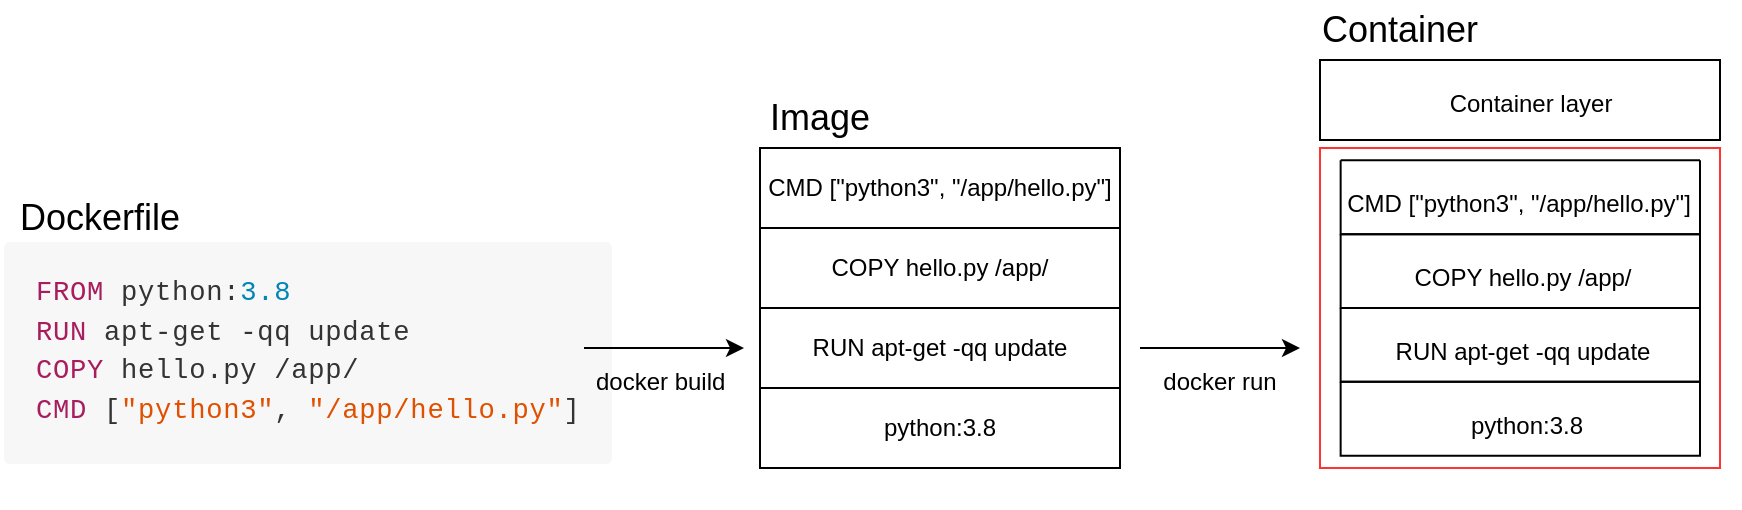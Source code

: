 <mxfile version="16.6.4" type="github">
  <diagram id="V479EQ7KAgkgUyLgjUdQ" name="Page-1">
    <mxGraphModel dx="745" dy="408" grid="1" gridSize="10" guides="1" tooltips="1" connect="1" arrows="1" fold="1" page="1" pageScale="1" pageWidth="827" pageHeight="1169" math="0" shadow="0">
      <root>
        <mxCell id="0" />
        <mxCell id="1" parent="0" />
        <mxCell id="4ZzyJBohuDkeGVYwBfIt-1" value="&lt;pre class=&quot;part in-view&quot; title=&quot;&quot; style=&quot;box-sizing: border-box ; border: inherit ; overflow: auto ; font-family: &amp;quot;menlo&amp;quot; , &amp;quot;monaco&amp;quot; , &amp;quot;consolas&amp;quot; , &amp;quot;courier new&amp;quot; , monospace ; font-size: 13.6px ; display: block ; padding: 16px ; margin: 0px 0px 16px ; line-height: 1.45 ; color: rgb(51 , 51 , 51) ; word-break: break-all ; overflow-wrap: normal ; background-color: rgb(247 , 247 , 247) ; border-radius: 3px ; font-style: normal ; font-weight: 400 ; letter-spacing: 0.35px ; text-indent: 0px ; text-transform: none ; word-spacing: 0px&quot;&gt;&lt;code class=&quot;dockerfile hljs&quot; style=&quot;box-sizing: border-box; border: 0px; font-family: menlo, monaco, consolas, &amp;quot;courier new&amp;quot;, monospace; font-size: 13.6px; padding: 0px; color: inherit; background: transparent; border-radius: 3px; display: inline; overflow: visible; margin: 0px; word-break: normal; line-height: inherit; overflow-wrap: normal;&quot;&gt;&lt;span class=&quot;hljs-keyword&quot; style=&quot;box-sizing: border-box ; border-color: rgba(231 , 231 , 231 ,) ; color: rgb(167 , 29 , 93)&quot;&gt;FROM&lt;/span&gt; python:&lt;span class=&quot;hljs-number&quot; style=&quot;box-sizing: border-box ; border-color: rgba(231 , 231 , 231 ,) ; color: rgb(0 , 134 , 179)&quot;&gt;3.8&lt;/span&gt;&#xa;&lt;span class=&quot;hljs-keyword&quot; style=&quot;box-sizing: border-box ; border-color: rgba(231 , 231 , 231 ,) ; color: rgb(167 , 29 , 93)&quot;&gt;RUN&lt;/span&gt;&lt;span class=&quot;language-bash&quot; style=&quot;box-sizing: border-box ; border-color: rgba(231 , 231 , 231 ,)&quot;&gt; apt-get -qq update&lt;/span&gt;&#xa;&lt;span class=&quot;hljs-keyword&quot; style=&quot;box-sizing: border-box ; border-color: rgba(231 , 231 , 231 ,) ; color: rgb(167 , 29 , 93)&quot;&gt;COPY&lt;/span&gt;&lt;span class=&quot;language-bash&quot; style=&quot;box-sizing: border-box ; border-color: rgba(231 , 231 , 231 ,)&quot;&gt; hello.py /app/&lt;/span&gt;&#xa;&lt;span class=&quot;hljs-keyword&quot; style=&quot;box-sizing: border-box ; border-color: rgba(231 , 231 , 231 ,) ; color: rgb(167 , 29 , 93)&quot;&gt;CMD&lt;/span&gt;&lt;span class=&quot;language-bash&quot; style=&quot;box-sizing: border-box ; border-color: rgba(231 , 231 , 231 ,)&quot;&gt; [&lt;span class=&quot;hljs-string&quot; style=&quot;box-sizing: border-box ; border-color: rgba(231 , 231 , 231 ,) ; color: rgb(223 , 80 , 0)&quot;&gt;&quot;python3&quot;&lt;/span&gt;, &lt;span class=&quot;hljs-string&quot; style=&quot;box-sizing: border-box ; border-color: rgba(231 , 231 , 231 ,) ; color: rgb(223 , 80 , 0)&quot;&gt;&quot;/app/hello.py&quot;&lt;/span&gt;]&lt;/span&gt;&lt;/code&gt;&lt;/pre&gt;" style="text;whiteSpace=wrap;html=1;" vertex="1" parent="1">
          <mxGeometry x="20" y="160" width="290" height="140" as="geometry" />
        </mxCell>
        <mxCell id="4ZzyJBohuDkeGVYwBfIt-2" value="&lt;font style=&quot;font-size: 18px&quot;&gt;Dockerfile&lt;/font&gt;" style="text;html=1;strokeColor=none;fillColor=none;align=center;verticalAlign=middle;whiteSpace=wrap;rounded=0;" vertex="1" parent="1">
          <mxGeometry x="40" y="140" width="60" height="30" as="geometry" />
        </mxCell>
        <mxCell id="4ZzyJBohuDkeGVYwBfIt-3" value="" style="endArrow=classic;html=1;rounded=0;fontSize=18;" edge="1" parent="1">
          <mxGeometry width="50" height="50" relative="1" as="geometry">
            <mxPoint x="312" y="220" as="sourcePoint" />
            <mxPoint x="392" y="220" as="targetPoint" />
          </mxGeometry>
        </mxCell>
        <mxCell id="4ZzyJBohuDkeGVYwBfIt-4" value="&lt;font style=&quot;font-size: 12px&quot;&gt;docker build&amp;nbsp;&lt;/font&gt;" style="text;html=1;strokeColor=none;fillColor=none;align=center;verticalAlign=middle;whiteSpace=wrap;rounded=0;fontSize=18;" vertex="1" parent="1">
          <mxGeometry x="312" y="220" width="80" height="30" as="geometry" />
        </mxCell>
        <mxCell id="4ZzyJBohuDkeGVYwBfIt-5" value="python:3.8" style="rounded=0;whiteSpace=wrap;html=1;fontSize=12;" vertex="1" parent="1">
          <mxGeometry x="400" y="240" width="180" height="40" as="geometry" />
        </mxCell>
        <mxCell id="4ZzyJBohuDkeGVYwBfIt-6" value="RUN apt-get -qq update" style="rounded=0;whiteSpace=wrap;html=1;fontSize=12;" vertex="1" parent="1">
          <mxGeometry x="400" y="200" width="180" height="40" as="geometry" />
        </mxCell>
        <mxCell id="4ZzyJBohuDkeGVYwBfIt-7" value="COPY hello.py /app/" style="rounded=0;whiteSpace=wrap;html=1;fontSize=12;" vertex="1" parent="1">
          <mxGeometry x="400" y="160" width="180" height="40" as="geometry" />
        </mxCell>
        <mxCell id="4ZzyJBohuDkeGVYwBfIt-8" value="CMD [&quot;python3&quot;, &quot;/app/hello.py&quot;]" style="rounded=0;whiteSpace=wrap;html=1;fontSize=12;" vertex="1" parent="1">
          <mxGeometry x="400" y="120" width="180" height="40" as="geometry" />
        </mxCell>
        <mxCell id="4ZzyJBohuDkeGVYwBfIt-10" value="&lt;font style=&quot;font-size: 18px&quot;&gt;Image&lt;/font&gt;" style="text;html=1;strokeColor=none;fillColor=none;align=center;verticalAlign=middle;whiteSpace=wrap;rounded=0;" vertex="1" parent="1">
          <mxGeometry x="400" y="90" width="60" height="30" as="geometry" />
        </mxCell>
        <mxCell id="4ZzyJBohuDkeGVYwBfIt-40" value="" style="rounded=0;whiteSpace=wrap;html=1;fontSize=15;strokeColor=#000000;" vertex="1" parent="1">
          <mxGeometry x="680" y="76" width="200" height="40" as="geometry" />
        </mxCell>
        <mxCell id="4ZzyJBohuDkeGVYwBfIt-43" value="&lt;font style=&quot;font-size: 12px&quot;&gt;Container layer&lt;/font&gt;" style="text;html=1;align=center;verticalAlign=middle;resizable=0;points=[];autosize=1;strokeColor=none;fillColor=none;fontSize=18;" vertex="1" parent="1">
          <mxGeometry x="735" y="81" width="100" height="30" as="geometry" />
        </mxCell>
        <mxCell id="4ZzyJBohuDkeGVYwBfIt-53" value="" style="group" vertex="1" connectable="0" parent="1">
          <mxGeometry x="680" y="120" width="210" height="160" as="geometry" />
        </mxCell>
        <mxCell id="4ZzyJBohuDkeGVYwBfIt-29" value="" style="rounded=0;whiteSpace=wrap;html=1;fontSize=15;strokeColor=#FF3333;" vertex="1" parent="4ZzyJBohuDkeGVYwBfIt-53">
          <mxGeometry width="200" height="160" as="geometry" />
        </mxCell>
        <mxCell id="4ZzyJBohuDkeGVYwBfIt-30" value="" style="swimlane;startSize=0;" vertex="1" parent="4ZzyJBohuDkeGVYwBfIt-53">
          <mxGeometry x="10.32" y="6.15" width="179.68" height="36.92" as="geometry" />
        </mxCell>
        <mxCell id="4ZzyJBohuDkeGVYwBfIt-31" value="&lt;div style=&quot;font-size: 12px&quot;&gt;&lt;span&gt;CMD [&quot;python3&quot;, &quot;/app/hello.py&quot;]&lt;/span&gt;&lt;br&gt;&lt;/div&gt;" style="text;html=1;align=center;verticalAlign=middle;resizable=0;points=[];autosize=1;strokeColor=none;fillColor=none;fontSize=12;" vertex="1" parent="4ZzyJBohuDkeGVYwBfIt-30">
          <mxGeometry x="-6.792" y="12.308" width="190" height="20" as="geometry" />
        </mxCell>
        <mxCell id="4ZzyJBohuDkeGVYwBfIt-32" value="" style="swimlane;startSize=0;" vertex="1" parent="4ZzyJBohuDkeGVYwBfIt-53">
          <mxGeometry x="10.32" y="43.08" width="179.68" height="36.92" as="geometry" />
        </mxCell>
        <mxCell id="4ZzyJBohuDkeGVYwBfIt-33" value="&lt;span&gt;COPY hello.py /app/&lt;/span&gt;" style="text;html=1;align=center;verticalAlign=middle;resizable=0;points=[];autosize=1;strokeColor=none;fillColor=none;fontSize=12;" vertex="1" parent="4ZzyJBohuDkeGVYwBfIt-32">
          <mxGeometry x="30.97" y="12.308" width="120" height="20" as="geometry" />
        </mxCell>
        <mxCell id="4ZzyJBohuDkeGVYwBfIt-34" value="" style="swimlane;startSize=0;" vertex="1" parent="4ZzyJBohuDkeGVYwBfIt-53">
          <mxGeometry x="10.32" y="80" width="179.68" height="36.92" as="geometry" />
        </mxCell>
        <mxCell id="4ZzyJBohuDkeGVYwBfIt-35" value="&lt;div style=&quot;font-size: 12px&quot;&gt;&lt;span&gt;RUN apt-get -qq update&lt;/span&gt;&lt;br&gt;&lt;/div&gt;" style="text;html=1;align=center;verticalAlign=middle;resizable=0;points=[];autosize=1;strokeColor=none;fillColor=none;fontSize=12;" vertex="1" parent="4ZzyJBohuDkeGVYwBfIt-34">
          <mxGeometry x="20.375" y="12.308" width="140" height="20" as="geometry" />
        </mxCell>
        <mxCell id="4ZzyJBohuDkeGVYwBfIt-36" value="" style="swimlane;startSize=0;" vertex="1" parent="4ZzyJBohuDkeGVYwBfIt-53">
          <mxGeometry x="10.32" y="116.92" width="179.68" height="36.92" as="geometry" />
        </mxCell>
        <mxCell id="4ZzyJBohuDkeGVYwBfIt-37" value="&lt;span&gt;python:3.8&lt;/span&gt;" style="text;html=1;align=center;verticalAlign=middle;resizable=0;points=[];autosize=1;strokeColor=none;fillColor=none;fontSize=12;" vertex="1" parent="4ZzyJBohuDkeGVYwBfIt-36">
          <mxGeometry x="57.322" y="12.308" width="70" height="20" as="geometry" />
        </mxCell>
        <mxCell id="4ZzyJBohuDkeGVYwBfIt-54" value="" style="endArrow=classic;html=1;rounded=0;fontSize=18;" edge="1" parent="1">
          <mxGeometry width="50" height="50" relative="1" as="geometry">
            <mxPoint x="590" y="220" as="sourcePoint" />
            <mxPoint x="670" y="220" as="targetPoint" />
          </mxGeometry>
        </mxCell>
        <mxCell id="4ZzyJBohuDkeGVYwBfIt-55" value="&lt;font style=&quot;font-size: 12px&quot;&gt;docker run&lt;/font&gt;" style="text;html=1;strokeColor=none;fillColor=none;align=center;verticalAlign=middle;whiteSpace=wrap;rounded=0;fontSize=18;" vertex="1" parent="1">
          <mxGeometry x="590" y="220" width="80" height="30" as="geometry" />
        </mxCell>
        <mxCell id="4ZzyJBohuDkeGVYwBfIt-56" value="&lt;font style=&quot;font-size: 18px&quot;&gt;Container&lt;/font&gt;" style="text;html=1;strokeColor=none;fillColor=none;align=center;verticalAlign=middle;whiteSpace=wrap;rounded=0;" vertex="1" parent="1">
          <mxGeometry x="690" y="46" width="60" height="30" as="geometry" />
        </mxCell>
      </root>
    </mxGraphModel>
  </diagram>
</mxfile>
